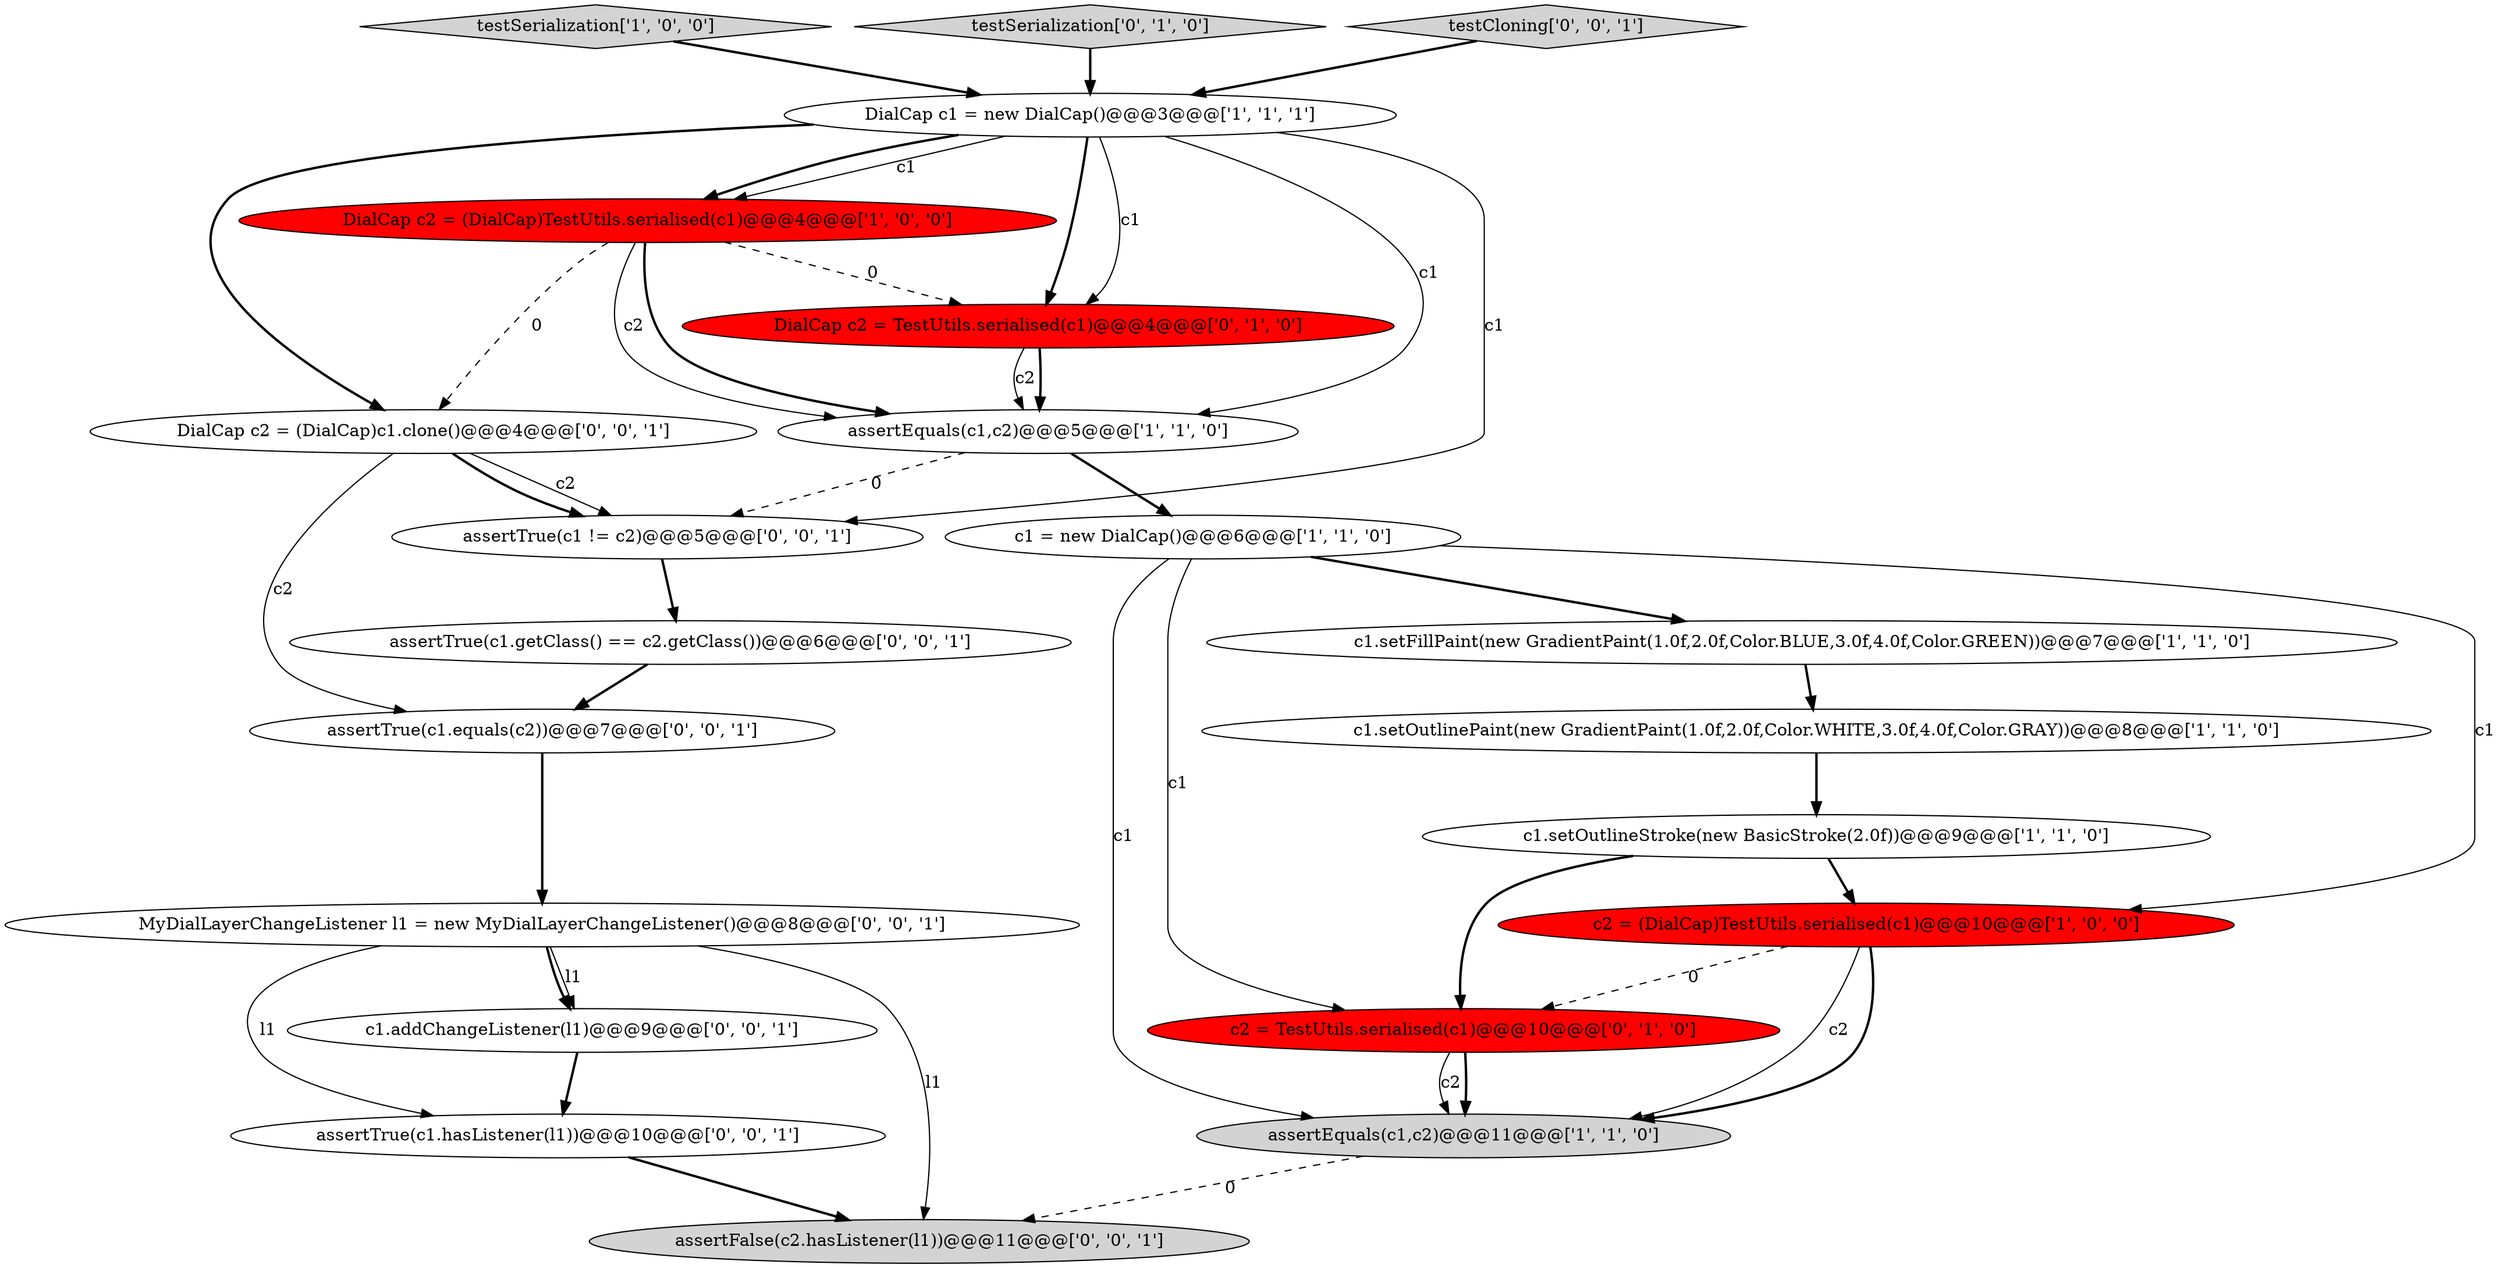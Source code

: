 digraph {
4 [style = filled, label = "c1.setOutlineStroke(new BasicStroke(2.0f))@@@9@@@['1', '1', '0']", fillcolor = white, shape = ellipse image = "AAA0AAABBB1BBB"];
19 [style = filled, label = "DialCap c2 = (DialCap)c1.clone()@@@4@@@['0', '0', '1']", fillcolor = white, shape = ellipse image = "AAA0AAABBB3BBB"];
16 [style = filled, label = "assertTrue(c1.getClass() == c2.getClass())@@@6@@@['0', '0', '1']", fillcolor = white, shape = ellipse image = "AAA0AAABBB3BBB"];
15 [style = filled, label = "assertFalse(c2.hasListener(l1))@@@11@@@['0', '0', '1']", fillcolor = lightgray, shape = ellipse image = "AAA0AAABBB3BBB"];
14 [style = filled, label = "c1.addChangeListener(l1)@@@9@@@['0', '0', '1']", fillcolor = white, shape = ellipse image = "AAA0AAABBB3BBB"];
7 [style = filled, label = "c2 = (DialCap)TestUtils.serialised(c1)@@@10@@@['1', '0', '0']", fillcolor = red, shape = ellipse image = "AAA1AAABBB1BBB"];
3 [style = filled, label = "testSerialization['1', '0', '0']", fillcolor = lightgray, shape = diamond image = "AAA0AAABBB1BBB"];
21 [style = filled, label = "assertTrue(c1 != c2)@@@5@@@['0', '0', '1']", fillcolor = white, shape = ellipse image = "AAA0AAABBB3BBB"];
12 [style = filled, label = "testSerialization['0', '1', '0']", fillcolor = lightgray, shape = diamond image = "AAA0AAABBB2BBB"];
11 [style = filled, label = "c2 = TestUtils.serialised(c1)@@@10@@@['0', '1', '0']", fillcolor = red, shape = ellipse image = "AAA1AAABBB2BBB"];
0 [style = filled, label = "c1 = new DialCap()@@@6@@@['1', '1', '0']", fillcolor = white, shape = ellipse image = "AAA0AAABBB1BBB"];
8 [style = filled, label = "DialCap c2 = (DialCap)TestUtils.serialised(c1)@@@4@@@['1', '0', '0']", fillcolor = red, shape = ellipse image = "AAA1AAABBB1BBB"];
6 [style = filled, label = "assertEquals(c1,c2)@@@5@@@['1', '1', '0']", fillcolor = white, shape = ellipse image = "AAA0AAABBB1BBB"];
2 [style = filled, label = "c1.setOutlinePaint(new GradientPaint(1.0f,2.0f,Color.WHITE,3.0f,4.0f,Color.GRAY))@@@8@@@['1', '1', '0']", fillcolor = white, shape = ellipse image = "AAA0AAABBB1BBB"];
20 [style = filled, label = "testCloning['0', '0', '1']", fillcolor = lightgray, shape = diamond image = "AAA0AAABBB3BBB"];
18 [style = filled, label = "assertTrue(c1.hasListener(l1))@@@10@@@['0', '0', '1']", fillcolor = white, shape = ellipse image = "AAA0AAABBB3BBB"];
17 [style = filled, label = "assertTrue(c1.equals(c2))@@@7@@@['0', '0', '1']", fillcolor = white, shape = ellipse image = "AAA0AAABBB3BBB"];
13 [style = filled, label = "MyDialLayerChangeListener l1 = new MyDialLayerChangeListener()@@@8@@@['0', '0', '1']", fillcolor = white, shape = ellipse image = "AAA0AAABBB3BBB"];
9 [style = filled, label = "assertEquals(c1,c2)@@@11@@@['1', '1', '0']", fillcolor = lightgray, shape = ellipse image = "AAA0AAABBB1BBB"];
1 [style = filled, label = "DialCap c1 = new DialCap()@@@3@@@['1', '1', '1']", fillcolor = white, shape = ellipse image = "AAA0AAABBB1BBB"];
5 [style = filled, label = "c1.setFillPaint(new GradientPaint(1.0f,2.0f,Color.BLUE,3.0f,4.0f,Color.GREEN))@@@7@@@['1', '1', '0']", fillcolor = white, shape = ellipse image = "AAA0AAABBB1BBB"];
10 [style = filled, label = "DialCap c2 = TestUtils.serialised(c1)@@@4@@@['0', '1', '0']", fillcolor = red, shape = ellipse image = "AAA1AAABBB2BBB"];
6->21 [style = dashed, label="0"];
8->19 [style = dashed, label="0"];
1->8 [style = solid, label="c1"];
1->8 [style = bold, label=""];
8->10 [style = dashed, label="0"];
3->1 [style = bold, label=""];
1->10 [style = solid, label="c1"];
18->15 [style = bold, label=""];
7->11 [style = dashed, label="0"];
1->6 [style = solid, label="c1"];
0->9 [style = solid, label="c1"];
8->6 [style = bold, label=""];
6->0 [style = bold, label=""];
16->17 [style = bold, label=""];
20->1 [style = bold, label=""];
11->9 [style = bold, label=""];
12->1 [style = bold, label=""];
2->4 [style = bold, label=""];
10->6 [style = bold, label=""];
4->7 [style = bold, label=""];
1->21 [style = solid, label="c1"];
7->9 [style = solid, label="c2"];
7->9 [style = bold, label=""];
5->2 [style = bold, label=""];
10->6 [style = solid, label="c2"];
9->15 [style = dashed, label="0"];
0->7 [style = solid, label="c1"];
11->9 [style = solid, label="c2"];
13->15 [style = solid, label="l1"];
13->14 [style = solid, label="l1"];
8->6 [style = solid, label="c2"];
21->16 [style = bold, label=""];
14->18 [style = bold, label=""];
13->18 [style = solid, label="l1"];
17->13 [style = bold, label=""];
19->17 [style = solid, label="c2"];
0->11 [style = solid, label="c1"];
4->11 [style = bold, label=""];
1->19 [style = bold, label=""];
1->10 [style = bold, label=""];
13->14 [style = bold, label=""];
19->21 [style = solid, label="c2"];
0->5 [style = bold, label=""];
19->21 [style = bold, label=""];
}
